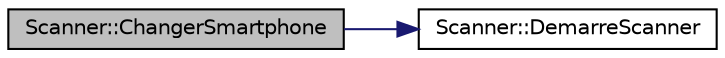digraph "Scanner::ChangerSmartphone"
{
 // LATEX_PDF_SIZE
  edge [fontname="Helvetica",fontsize="10",labelfontname="Helvetica",labelfontsize="10"];
  node [fontname="Helvetica",fontsize="10",shape=record];
  rankdir="LR";
  Node1 [label="Scanner::ChangerSmartphone",height=0.2,width=0.4,color="black", fillcolor="grey75", style="filled", fontcolor="black",tooltip=" "];
  Node1 -> Node2 [color="midnightblue",fontsize="10",style="solid",fontname="Helvetica"];
  Node2 [label="Scanner::DemarreScanner",height=0.2,width=0.4,color="black", fillcolor="white", style="filled",URL="$class_scanner.html#a3d5ccda0876e4d5464e56a29b985ffec",tooltip=" "];
}
